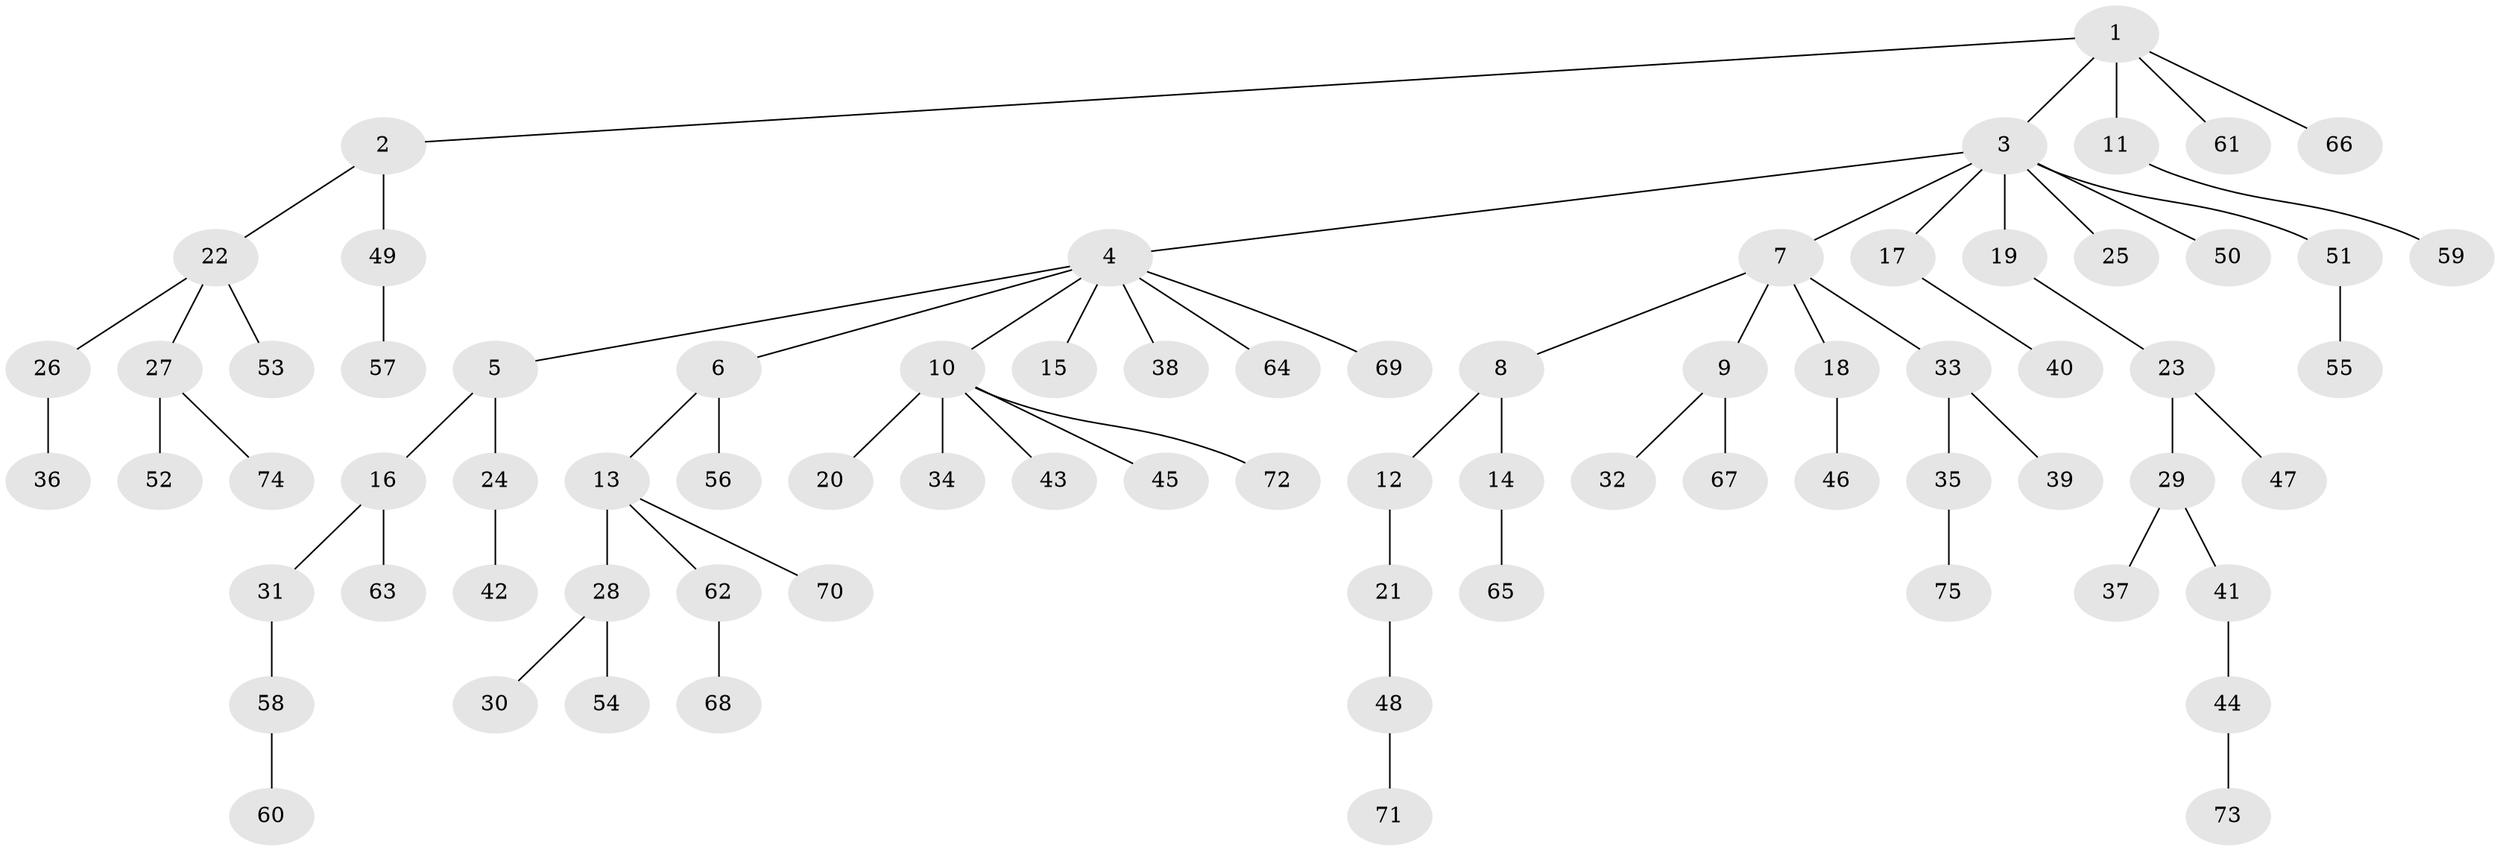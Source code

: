 // Generated by graph-tools (version 1.1) at 2025/52/03/09/25 04:52:29]
// undirected, 75 vertices, 74 edges
graph export_dot {
graph [start="1"]
  node [color=gray90,style=filled];
  1;
  2;
  3;
  4;
  5;
  6;
  7;
  8;
  9;
  10;
  11;
  12;
  13;
  14;
  15;
  16;
  17;
  18;
  19;
  20;
  21;
  22;
  23;
  24;
  25;
  26;
  27;
  28;
  29;
  30;
  31;
  32;
  33;
  34;
  35;
  36;
  37;
  38;
  39;
  40;
  41;
  42;
  43;
  44;
  45;
  46;
  47;
  48;
  49;
  50;
  51;
  52;
  53;
  54;
  55;
  56;
  57;
  58;
  59;
  60;
  61;
  62;
  63;
  64;
  65;
  66;
  67;
  68;
  69;
  70;
  71;
  72;
  73;
  74;
  75;
  1 -- 2;
  1 -- 3;
  1 -- 11;
  1 -- 61;
  1 -- 66;
  2 -- 22;
  2 -- 49;
  3 -- 4;
  3 -- 7;
  3 -- 17;
  3 -- 19;
  3 -- 25;
  3 -- 50;
  3 -- 51;
  4 -- 5;
  4 -- 6;
  4 -- 10;
  4 -- 15;
  4 -- 38;
  4 -- 64;
  4 -- 69;
  5 -- 16;
  5 -- 24;
  6 -- 13;
  6 -- 56;
  7 -- 8;
  7 -- 9;
  7 -- 18;
  7 -- 33;
  8 -- 12;
  8 -- 14;
  9 -- 32;
  9 -- 67;
  10 -- 20;
  10 -- 34;
  10 -- 43;
  10 -- 45;
  10 -- 72;
  11 -- 59;
  12 -- 21;
  13 -- 28;
  13 -- 62;
  13 -- 70;
  14 -- 65;
  16 -- 31;
  16 -- 63;
  17 -- 40;
  18 -- 46;
  19 -- 23;
  21 -- 48;
  22 -- 26;
  22 -- 27;
  22 -- 53;
  23 -- 29;
  23 -- 47;
  24 -- 42;
  26 -- 36;
  27 -- 52;
  27 -- 74;
  28 -- 30;
  28 -- 54;
  29 -- 37;
  29 -- 41;
  31 -- 58;
  33 -- 35;
  33 -- 39;
  35 -- 75;
  41 -- 44;
  44 -- 73;
  48 -- 71;
  49 -- 57;
  51 -- 55;
  58 -- 60;
  62 -- 68;
}
